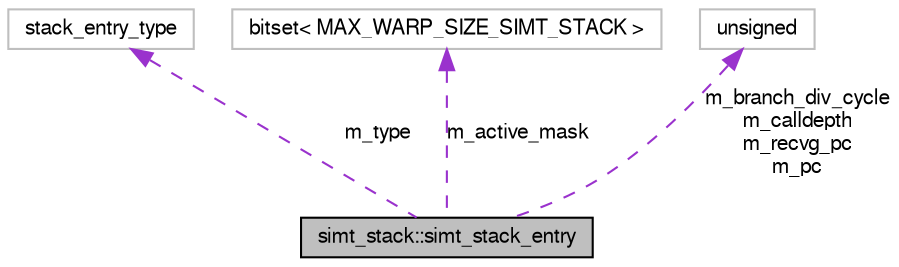 digraph G
{
  bgcolor="transparent";
  edge [fontname="FreeSans",fontsize="10",labelfontname="FreeSans",labelfontsize="10"];
  node [fontname="FreeSans",fontsize="10",shape=record];
  Node1 [label="simt_stack::simt_stack_entry",height=0.2,width=0.4,color="black", fillcolor="grey75", style="filled" fontcolor="black"];
  Node2 -> Node1 [dir=back,color="darkorchid3",fontsize="10",style="dashed",label="m_type",fontname="FreeSans"];
  Node2 [label="stack_entry_type",height=0.2,width=0.4,color="grey75"];
  Node3 -> Node1 [dir=back,color="darkorchid3",fontsize="10",style="dashed",label="m_active_mask",fontname="FreeSans"];
  Node3 [label="bitset\< MAX_WARP_SIZE_SIMT_STACK \>",height=0.2,width=0.4,color="grey75"];
  Node4 -> Node1 [dir=back,color="darkorchid3",fontsize="10",style="dashed",label="m_branch_div_cycle\nm_calldepth\nm_recvg_pc\nm_pc",fontname="FreeSans"];
  Node4 [label="unsigned",height=0.2,width=0.4,color="grey75"];
}
